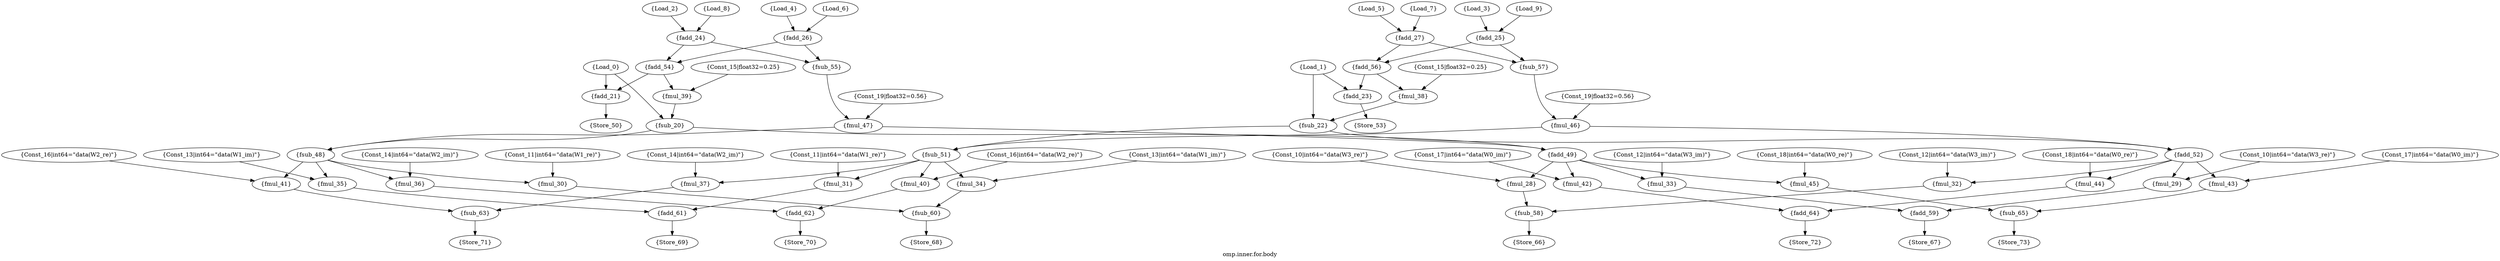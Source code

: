 /* ------- Application graph pragma -------
[SupportedOps] = {ALU, FADD, FMUL};
[SupportedOps] = {MEMPORT, INPUT, OUTPUT};
[SupportedOps] = {Constant, CONST};
*/

strict digraph "omp.inner.for.body" {
label="omp.inner.for.body";
Load_0 [data=in_re, label="{Load_0}", opcode=INPUT];
Load_1 [data=in_im, label="{Load_1}", opcode=INPUT];
Load_2 [data=in_re, label="{Load_2}", opcode=INPUT];
Load_3 [data=in_im, label="{Load_3}", opcode=INPUT];
Load_4 [data=in_re, label="{Load_4}", opcode=INPUT];
Load_5 [data=in_im, label="{Load_5}", opcode=INPUT];
Load_6 [data=in_re, label="{Load_6}", opcode=INPUT];
Load_7 [data=in_im, label="{Load_7}", opcode=INPUT];
Load_8 [data=in_re, label="{Load_8}", opcode=INPUT];
Load_9 [data=in_im, label="{Load_9}", opcode=INPUT];
fadd_21 [label="{fadd_21}", opcode=FADD];
fsub_20 [label="{fsub_20}", opcode=FADD];
fadd_23 [label="{fadd_23}", opcode=FADD];
fsub_22 [label="{fsub_22}", opcode=FADD];
fadd_24 [label="{fadd_24}", opcode=FADD];
fadd_25 [label="{fadd_25}", opcode=FADD];
fadd_26 [label="{fadd_26}", opcode=FADD];
fadd_27 [label="{fadd_27}", opcode=FADD];
Store_50 [data=out_re, label="{Store_50}", opcode=OUTPUT];
fsub_48 [label="{fsub_48}", opcode=FADD];
fadd_49 [label="{fadd_49}", opcode=FADD];
Store_53 [data=out_im, label="{Store_53}", opcode=OUTPUT];
fsub_51 [label="{fsub_51}", opcode=FADD];
fadd_52 [label="{fadd_52}", opcode=FADD];
fsub_55 [label="{fsub_55}", opcode=FADD];
fadd_54 [label="{fadd_54}", opcode=FADD];
fsub_57 [label="{fsub_57}", opcode=FADD];
fadd_56 [label="{fadd_56}", opcode=FADD];
fmul_36 [label="{fmul_36}", opcode=FMUL];
fmul_41 [label="{fmul_41}", opcode=FMUL];
fmul_35 [label="{fmul_35}", opcode=FMUL];
fmul_30 [label="{fmul_30}", opcode=FMUL];
fmul_33 [label="{fmul_33}", opcode=FMUL];
fmul_28 [label="{fmul_28}", opcode=FMUL];
fmul_42 [label="{fmul_42}", opcode=FMUL];
fmul_45 [label="{fmul_45}", opcode=FMUL];
fmul_40 [label="{fmul_40}", opcode=FMUL];
fmul_37 [label="{fmul_37}", opcode=FMUL];
fmul_31 [label="{fmul_31}", opcode=FMUL];
fmul_34 [label="{fmul_34}", opcode=FMUL];
fmul_29 [label="{fmul_29}", opcode=FMUL];
fmul_32 [label="{fmul_32}", opcode=FMUL];
fmul_44 [label="{fmul_44}", opcode=FMUL];
fmul_43 [label="{fmul_43}", opcode=FMUL];
fmul_47 [label="{fmul_47}", opcode=FMUL];
fmul_39 [label="{fmul_39}", opcode=FMUL];
fmul_46 [label="{fmul_46}", opcode=FMUL];
fmul_38 [label="{fmul_38}", opcode=FMUL];
fadd_62 [label="{fadd_62}", opcode=FADD];
fsub_63 [label="{fsub_63}", opcode=FADD];
fadd_61 [label="{fadd_61}", opcode=FADD];
fsub_60 [label="{fsub_60}", opcode=FADD];
fadd_59 [label="{fadd_59}", opcode=FADD];
fsub_58 [label="{fsub_58}", opcode=FADD];
fadd_64 [label="{fadd_64}", opcode=FADD];
fsub_65 [label="{fsub_65}", opcode=FADD];
Store_70 [data=out_im, label="{Store_70}", opcode=OUTPUT];
Store_71 [data=out_re, label="{Store_71}", opcode=OUTPUT];
Store_69 [data=out_im, label="{Store_69}", opcode=OUTPUT];
Store_68 [data=out_re, label="{Store_68}", opcode=OUTPUT];
Store_67 [data=out_im, label="{Store_67}", opcode=OUTPUT];
Store_66 [data=out_re, label="{Store_66}", opcode=OUTPUT];
Store_72 [data=out_im, label="{Store_72}", opcode=OUTPUT];
Store_73 [data=out_re, label="{Store_73}", opcode=OUTPUT];
Const_75 [constVal="1", int64="0", label="{Const_10|int64=\"data(W3_re)\"}", opcode=CONST];
Const_76 [constVal="1", int64="0", label="{Const_10|int64=\"data(W3_re)\"}", opcode=CONST];
Const_77 [constVal="1", int64="0", label="{Const_11|int64=\"data(W1_re)\"}", opcode=CONST];
Const_78 [constVal="1", int64="0", label="{Const_11|int64=\"data(W1_re)\"}", opcode=CONST];
Const_79 [constVal="1", int64="0", label="{Const_12|int64=\"data(W3_im)\"}", opcode=CONST];
Const_80 [constVal="1", int64="0", label="{Const_12|int64=\"data(W3_im)\"}", opcode=CONST];
Const_81 [constVal="1", int64="0", label="{Const_13|int64=\"data(W1_im)\"}", opcode=CONST];
Const_82 [constVal="1", int64="0", label="{Const_13|int64=\"data(W1_im)\"}", opcode=CONST];
Const_83 [constVal="1", int64="0", label="{Const_14|int64=\"data(W2_im)\"}", opcode=CONST];
Const_84 [constVal="1", int64="0", label="{Const_14|int64=\"data(W2_im)\"}", opcode=CONST];
Const_85 [constVal="1", float32="0.25", label="{Const_15|float32=0.25}", opcode=CONST];
Const_86 [constVal="1", float32="0.25", label="{Const_15|float32=0.25}", opcode=CONST];
Const_87 [constVal="1", int64="0", label="{Const_16|int64=\"data(W2_re)\"}", opcode=CONST];
Const_88 [constVal="1", int64="0", label="{Const_16|int64=\"data(W2_re)\"}", opcode=CONST];
Const_89 [constVal="1", int64="0", label="{Const_17|int64=\"data(W0_im)\"}", opcode=CONST];
Const_90 [constVal="1", int64="0", label="{Const_17|int64=\"data(W0_im)\"}", opcode=CONST];
Const_91 [constVal="1", int64="0", label="{Const_18|int64=\"data(W0_re)\"}", opcode=CONST];
Const_92 [constVal="1", int64="0", label="{Const_18|int64=\"data(W0_re)\"}", opcode=CONST];
Const_93 [constVal="1", float32="0.56", label="{Const_19|float32=0.56}", opcode=CONST];
Const_94 [constVal="1", float32="0.56", label="{Const_19|float32=0.56}", opcode=CONST];
Load_0 -> fsub_20  [driver=outPinA, load=inPinB];
Load_0 -> fadd_21  [driver=outPinA, load=inPinB];
Load_1 -> fsub_22  [driver=outPinA, load=inPinB];
Load_1 -> fadd_23  [driver=outPinA, load=inPinB];
Load_2 -> fadd_24  [driver=outPinA, load=inPinB];
Load_3 -> fadd_25  [driver=outPinA, load=inPinB];
Load_4 -> fadd_26  [driver=outPinA, load=inPinB];
Load_5 -> fadd_27  [driver=outPinA, load=inPinB];
Load_6 -> fadd_26  [driver=outPinA, load=inPinA];
Load_7 -> fadd_27  [driver=outPinA, load=inPinA];
Load_8 -> fadd_24  [driver=outPinA, load=inPinA];
Load_9 -> fadd_25  [driver=outPinA, load=inPinA];
fadd_21 -> Store_50  [driver=outPinA, load=inPinA];
fsub_20 -> fsub_48  [driver=outPinA, load=inPinB];
fsub_20 -> fadd_49  [driver=outPinA, load=inPinB];
fadd_23 -> Store_53  [driver=outPinA, load=inPinA];
fsub_22 -> fsub_51  [driver=outPinA, load=inPinB];
fsub_22 -> fadd_52  [driver=outPinA, load=inPinB];
fadd_24 -> fadd_54  [driver=outPinA, load=inPinB];
fadd_24 -> fsub_55  [driver=outPinA, load=inPinB];
fadd_25 -> fadd_56  [driver=outPinA, load=inPinB];
fadd_25 -> fsub_57  [driver=outPinA, load=inPinB];
fadd_26 -> fadd_54  [driver=outPinA, load=inPinA];
fadd_26 -> fsub_55  [driver=outPinA, load=inPinA];
fadd_27 -> fadd_56  [driver=outPinA, load=inPinA];
fadd_27 -> fsub_57  [driver=outPinA, load=inPinA];
fsub_48 -> fmul_30  [driver=outPinA, load=inPinB];
fsub_48 -> fmul_36  [driver=outPinA, load=inPinB];
fsub_48 -> fmul_41  [driver=outPinA, load=inPinB];
fsub_48 -> fmul_35  [driver=outPinA, load=inPinB];
fadd_49 -> fmul_28  [driver=outPinA, load=inPinB];
fadd_49 -> fmul_42  [driver=outPinA, load=inPinB];
fadd_49 -> fmul_45  [driver=outPinA, load=inPinB];
fadd_49 -> fmul_33  [driver=outPinA, load=inPinB];
fsub_51 -> fmul_34  [driver=outPinA, load=inPinB];
fsub_51 -> fmul_40  [driver=outPinA, load=inPinB];
fsub_51 -> fmul_37  [driver=outPinA, load=inPinB];
fsub_51 -> fmul_31  [driver=outPinA, load=inPinB];
fadd_52 -> fmul_32  [driver=outPinA, load=inPinB];
fadd_52 -> fmul_44  [driver=outPinA, load=inPinB];
fadd_52 -> fmul_43  [driver=outPinA, load=inPinB];
fadd_52 -> fmul_29  [driver=outPinA, load=inPinB];
fsub_55 -> fmul_47  [driver=outPinA, load=inPinB];
fadd_54 -> fmul_39  [driver=outPinA, load=inPinB];
fadd_54 -> fadd_21  [driver=outPinA, load=inPinA];
fsub_57 -> fmul_46  [driver=outPinA, load=inPinB];
fadd_56 -> fmul_38  [driver=outPinA, load=inPinB];
fadd_56 -> fadd_23  [driver=outPinA, load=inPinA];
fmul_36 -> fadd_62  [driver=outPinA, load=inPinB];
fmul_41 -> fsub_63  [driver=outPinA, load=inPinB];
fmul_35 -> fadd_61  [driver=outPinA, load=inPinB];
fmul_30 -> fsub_60  [driver=outPinA, load=inPinB];
fmul_33 -> fadd_59  [driver=outPinA, load=inPinB];
fmul_28 -> fsub_58  [driver=outPinA, load=inPinB];
fmul_42 -> fadd_64  [driver=outPinA, load=inPinB];
fmul_45 -> fsub_65  [driver=outPinA, load=inPinB];
fmul_40 -> fadd_62  [driver=outPinA, load=inPinA];
fmul_37 -> fsub_63  [driver=outPinA, load=inPinA];
fmul_31 -> fadd_61  [driver=outPinA, load=inPinA];
fmul_34 -> fsub_60  [driver=outPinA, load=inPinA];
fmul_29 -> fadd_59  [driver=outPinA, load=inPinA];
fmul_32 -> fsub_58  [driver=outPinA, load=inPinA];
fmul_44 -> fadd_64  [driver=outPinA, load=inPinA];
fmul_43 -> fsub_65  [driver=outPinA, load=inPinA];
fmul_47 -> fsub_48  [driver=outPinA, load=inPinA];
fmul_47 -> fadd_49  [driver=outPinA, load=inPinA];
fmul_39 -> fsub_20  [driver=outPinA, load=inPinA];
fmul_46 -> fsub_51  [driver=outPinA, load=inPinA];
fmul_46 -> fadd_52  [driver=outPinA, load=inPinA];
fmul_38 -> fsub_22  [driver=outPinA, load=inPinA];
fadd_62 -> Store_70  [driver=outPinA, load=inPinA];
fsub_63 -> Store_71  [driver=outPinA, load=inPinA];
fadd_61 -> Store_69  [driver=outPinA, load=inPinA];
fsub_60 -> Store_68  [driver=outPinA, load=inPinA];
fadd_59 -> Store_67  [driver=outPinA, load=inPinA];
fsub_58 -> Store_66  [driver=outPinA, load=inPinA];
fadd_64 -> Store_72  [driver=outPinA, load=inPinA];
fsub_65 -> Store_73  [driver=outPinA, load=inPinA];
Const_75 -> fmul_28  [driver=outPinA, load=inPinA];
Const_76 -> fmul_29  [driver=outPinA, load=inPinA];
Const_77 -> fmul_30  [driver=outPinA, load=inPinA];
Const_78 -> fmul_31  [driver=outPinA, load=inPinA];
Const_79 -> fmul_32  [driver=outPinA, load=inPinA];
Const_80 -> fmul_33  [driver=outPinA, load=inPinA];
Const_81 -> fmul_34  [driver=outPinA, load=inPinA];
Const_82 -> fmul_35  [driver=outPinA, load=inPinA];
Const_83 -> fmul_36  [driver=outPinA, load=inPinA];
Const_84 -> fmul_37  [driver=outPinA, load=inPinA];
Const_85 -> fmul_38  [driver=outPinA, load=inPinA];
Const_86 -> fmul_39  [driver=outPinA, load=inPinA];
Const_87 -> fmul_40  [driver=outPinA, load=inPinA];
Const_88 -> fmul_41  [driver=outPinA, load=inPinA];
Const_89 -> fmul_42  [driver=outPinA, load=inPinA];
Const_90 -> fmul_43  [driver=outPinA, load=inPinA];
Const_91 -> fmul_44  [driver=outPinA, load=inPinA];
Const_92 -> fmul_45  [driver=outPinA, load=inPinA];
Const_93 -> fmul_46  [driver=outPinA, load=inPinA];
Const_94 -> fmul_47  [driver=outPinA, load=inPinA];
}

